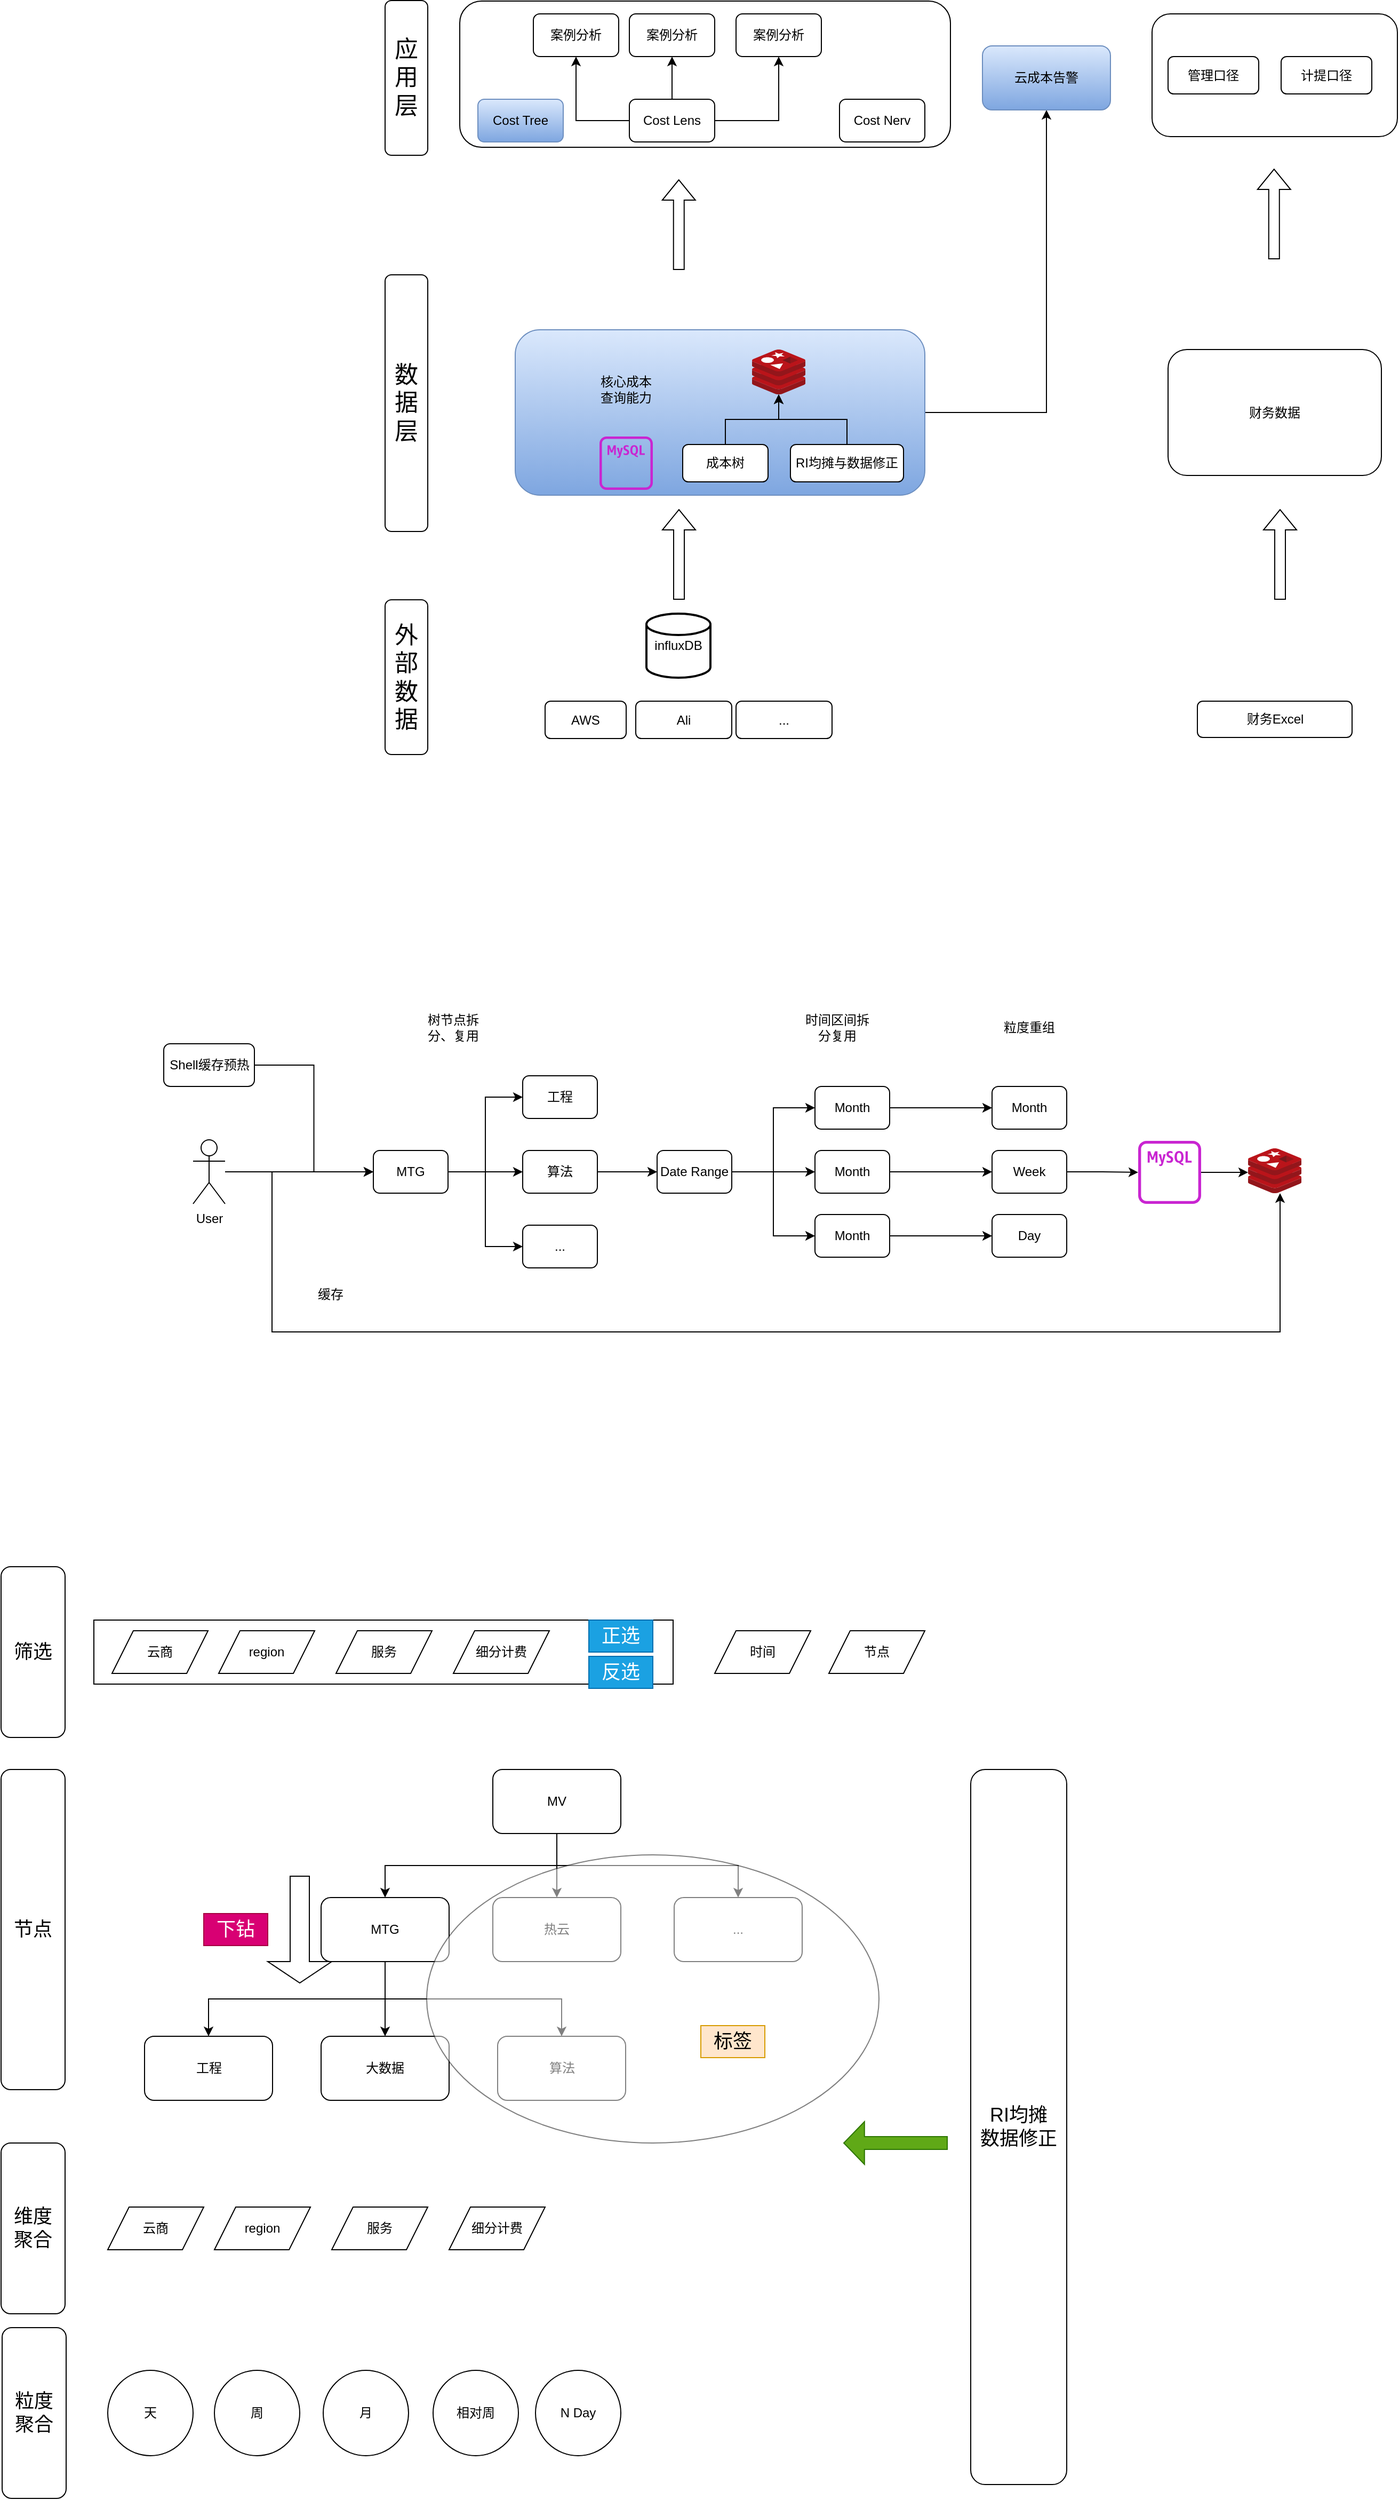 <mxfile version="23.1.6" type="github">
  <diagram name="第 1 页" id="QAJrKnAF4I0Qu2eBaVXO">
    <mxGraphModel dx="4014" dy="1747" grid="1" gridSize="10" guides="1" tooltips="1" connect="1" arrows="1" fold="1" page="1" pageScale="1" pageWidth="827" pageHeight="1169" math="0" shadow="0">
      <root>
        <mxCell id="0" />
        <mxCell id="1" parent="0" />
        <mxCell id="3Fw8Cve3jLayRroJCqeQ-4" value="AWS" style="rounded=1;whiteSpace=wrap;html=1;" parent="1" vertex="1">
          <mxGeometry x="440" y="839" width="76" height="35" as="geometry" />
        </mxCell>
        <mxCell id="3Fw8Cve3jLayRroJCqeQ-18" value="..." style="rounded=1;whiteSpace=wrap;html=1;" parent="1" vertex="1">
          <mxGeometry x="619" y="839" width="90" height="35" as="geometry" />
        </mxCell>
        <mxCell id="3Fw8Cve3jLayRroJCqeQ-33" value="外部数据" style="rounded=1;verticalAlign=middle;horizontal=1;whiteSpace=wrap;textDirection=ltr;align=center;labelBackgroundColor=default;fontSize=22;fontStyle=0" parent="1" vertex="1">
          <mxGeometry x="290" y="744" width="40" height="145" as="geometry" />
        </mxCell>
        <mxCell id="3Fw8Cve3jLayRroJCqeQ-34" value="数据层" style="rounded=1;verticalAlign=middle;horizontal=1;whiteSpace=wrap;textDirection=ltr;align=center;labelBackgroundColor=default;fontSize=22;fontStyle=0" parent="1" vertex="1">
          <mxGeometry x="290" y="439.5" width="40" height="240.5" as="geometry" />
        </mxCell>
        <mxCell id="3Fw8Cve3jLayRroJCqeQ-35" value="应用&#xa;层" style="rounded=1;verticalAlign=middle;horizontal=1;whiteSpace=wrap;textDirection=ltr;align=center;labelBackgroundColor=default;fontSize=22;fontStyle=0" parent="1" vertex="1">
          <mxGeometry x="290" y="182.5" width="40" height="145" as="geometry" />
        </mxCell>
        <mxCell id="I-QZHHA_4obMPeOX13xf-62" style="edgeStyle=orthogonalEdgeStyle;rounded=0;orthogonalLoop=1;jettySize=auto;html=1;entryX=0.5;entryY=1;entryDx=0;entryDy=0;" parent="1" source="-u_vqpkYlWYQU6NHMWpz-16" target="I-QZHHA_4obMPeOX13xf-61" edge="1">
          <mxGeometry relative="1" as="geometry" />
        </mxCell>
        <mxCell id="-u_vqpkYlWYQU6NHMWpz-16" value="" style="rounded=1;whiteSpace=wrap;html=1;fillColor=#dae8fc;gradientColor=#7ea6e0;strokeColor=#6c8ebf;" parent="1" vertex="1">
          <mxGeometry x="412" y="491" width="384" height="155" as="geometry" />
        </mxCell>
        <mxCell id="-u_vqpkYlWYQU6NHMWpz-17" value="" style="image;sketch=0;aspect=fixed;html=1;points=[];align=center;fontSize=12;image=img/lib/mscae/Cache_Redis_Product.svg;" parent="1" vertex="1">
          <mxGeometry x="634" y="509.5" width="50" height="42" as="geometry" />
        </mxCell>
        <mxCell id="-u_vqpkYlWYQU6NHMWpz-18" value="" style="sketch=0;outlineConnect=0;fontColor=#232F3E;gradientColor=none;fillColor=#C925D1;strokeColor=none;dashed=0;verticalLabelPosition=bottom;verticalAlign=top;align=center;html=1;fontSize=12;fontStyle=0;aspect=fixed;pointerEvents=1;shape=mxgraph.aws4.rds_mysql_instance_alt;" parent="1" vertex="1">
          <mxGeometry x="491" y="591" width="50" height="50" as="geometry" />
        </mxCell>
        <mxCell id="I-QZHHA_4obMPeOX13xf-67" value="" style="edgeStyle=orthogonalEdgeStyle;rounded=0;orthogonalLoop=1;jettySize=auto;html=1;" parent="1" source="-u_vqpkYlWYQU6NHMWpz-19" target="-u_vqpkYlWYQU6NHMWpz-17" edge="1">
          <mxGeometry relative="1" as="geometry" />
        </mxCell>
        <mxCell id="-u_vqpkYlWYQU6NHMWpz-19" value="成本树" style="rounded=1;whiteSpace=wrap;html=1;" parent="1" vertex="1">
          <mxGeometry x="569" y="598.5" width="80" height="35" as="geometry" />
        </mxCell>
        <mxCell id="-u_vqpkYlWYQU6NHMWpz-31" value="" style="shape=flexArrow;endArrow=classic;html=1;rounded=0;" parent="1" edge="1">
          <mxGeometry width="50" height="50" relative="1" as="geometry">
            <mxPoint x="565.5" y="744" as="sourcePoint" />
            <mxPoint x="565.5" y="659" as="targetPoint" />
          </mxGeometry>
        </mxCell>
        <mxCell id="-u_vqpkYlWYQU6NHMWpz-32" value="核心成本查询能力" style="text;html=1;align=center;verticalAlign=middle;whiteSpace=wrap;rounded=0;" parent="1" vertex="1">
          <mxGeometry x="486" y="532" width="60" height="30" as="geometry" />
        </mxCell>
        <mxCell id="-u_vqpkYlWYQU6NHMWpz-36" value="" style="rounded=1;whiteSpace=wrap;html=1;" parent="1" vertex="1">
          <mxGeometry x="360" y="183" width="460" height="137" as="geometry" />
        </mxCell>
        <mxCell id="-u_vqpkYlWYQU6NHMWpz-47" value="Cost Tree" style="rounded=1;whiteSpace=wrap;html=1;fillColor=#dae8fc;gradientColor=#7ea6e0;strokeColor=#6c8ebf;" parent="1" vertex="1">
          <mxGeometry x="377" y="275" width="80" height="40" as="geometry" />
        </mxCell>
        <mxCell id="-u_vqpkYlWYQU6NHMWpz-48" value="Cost Nerv" style="rounded=1;whiteSpace=wrap;html=1;" parent="1" vertex="1">
          <mxGeometry x="716" y="275" width="80" height="40" as="geometry" />
        </mxCell>
        <mxCell id="-u_vqpkYlWYQU6NHMWpz-49" style="edgeStyle=orthogonalEdgeStyle;rounded=0;orthogonalLoop=1;jettySize=auto;html=1;exitX=0;exitY=0.5;exitDx=0;exitDy=0;" parent="1" source="-u_vqpkYlWYQU6NHMWpz-52" target="-u_vqpkYlWYQU6NHMWpz-54" edge="1">
          <mxGeometry relative="1" as="geometry" />
        </mxCell>
        <mxCell id="-u_vqpkYlWYQU6NHMWpz-50" style="edgeStyle=orthogonalEdgeStyle;rounded=0;orthogonalLoop=1;jettySize=auto;html=1;entryX=0.5;entryY=1;entryDx=0;entryDy=0;" parent="1" source="-u_vqpkYlWYQU6NHMWpz-52" target="-u_vqpkYlWYQU6NHMWpz-55" edge="1">
          <mxGeometry relative="1" as="geometry" />
        </mxCell>
        <mxCell id="-u_vqpkYlWYQU6NHMWpz-51" style="edgeStyle=orthogonalEdgeStyle;rounded=0;orthogonalLoop=1;jettySize=auto;html=1;entryX=0.5;entryY=1;entryDx=0;entryDy=0;" parent="1" source="-u_vqpkYlWYQU6NHMWpz-52" target="-u_vqpkYlWYQU6NHMWpz-53" edge="1">
          <mxGeometry relative="1" as="geometry" />
        </mxCell>
        <mxCell id="-u_vqpkYlWYQU6NHMWpz-52" value="Cost Lens" style="rounded=1;whiteSpace=wrap;html=1;" parent="1" vertex="1">
          <mxGeometry x="519" y="275" width="80" height="40" as="geometry" />
        </mxCell>
        <mxCell id="-u_vqpkYlWYQU6NHMWpz-53" value="案例分析" style="rounded=1;whiteSpace=wrap;html=1;" parent="1" vertex="1">
          <mxGeometry x="519" y="195" width="80" height="40" as="geometry" />
        </mxCell>
        <mxCell id="-u_vqpkYlWYQU6NHMWpz-54" value="案例分析" style="rounded=1;whiteSpace=wrap;html=1;" parent="1" vertex="1">
          <mxGeometry x="429" y="195" width="80" height="40" as="geometry" />
        </mxCell>
        <mxCell id="-u_vqpkYlWYQU6NHMWpz-55" value="案例分析" style="rounded=1;whiteSpace=wrap;html=1;" parent="1" vertex="1">
          <mxGeometry x="619" y="195" width="80" height="40" as="geometry" />
        </mxCell>
        <mxCell id="-u_vqpkYlWYQU6NHMWpz-56" value="财务Excel" style="rounded=1;whiteSpace=wrap;html=1;" parent="1" vertex="1">
          <mxGeometry x="1051.5" y="839" width="145" height="34" as="geometry" />
        </mxCell>
        <mxCell id="-u_vqpkYlWYQU6NHMWpz-57" value="财务数据" style="rounded=1;whiteSpace=wrap;html=1;" parent="1" vertex="1">
          <mxGeometry x="1024" y="509.5" width="200" height="118" as="geometry" />
        </mxCell>
        <mxCell id="-u_vqpkYlWYQU6NHMWpz-62" value="" style="shape=flexArrow;endArrow=classic;html=1;rounded=0;" parent="1" edge="1">
          <mxGeometry width="50" height="50" relative="1" as="geometry">
            <mxPoint x="1129" y="744" as="sourcePoint" />
            <mxPoint x="1129" y="659" as="targetPoint" />
          </mxGeometry>
        </mxCell>
        <mxCell id="-u_vqpkYlWYQU6NHMWpz-63" value="" style="rounded=1;whiteSpace=wrap;html=1;" parent="1" vertex="1">
          <mxGeometry x="1009" y="195" width="230" height="115" as="geometry" />
        </mxCell>
        <mxCell id="-u_vqpkYlWYQU6NHMWpz-64" value="" style="shape=flexArrow;endArrow=classic;html=1;rounded=0;" parent="1" edge="1">
          <mxGeometry width="50" height="50" relative="1" as="geometry">
            <mxPoint x="565.37" y="435" as="sourcePoint" />
            <mxPoint x="565.37" y="350" as="targetPoint" />
          </mxGeometry>
        </mxCell>
        <mxCell id="-u_vqpkYlWYQU6NHMWpz-65" value="" style="shape=flexArrow;endArrow=classic;html=1;rounded=0;" parent="1" edge="1">
          <mxGeometry width="50" height="50" relative="1" as="geometry">
            <mxPoint x="1123.38" y="425" as="sourcePoint" />
            <mxPoint x="1123.38" y="340" as="targetPoint" />
          </mxGeometry>
        </mxCell>
        <mxCell id="-u_vqpkYlWYQU6NHMWpz-66" value="管理口径" style="rounded=1;whiteSpace=wrap;html=1;" parent="1" vertex="1">
          <mxGeometry x="1024" y="235" width="85" height="35" as="geometry" />
        </mxCell>
        <mxCell id="-u_vqpkYlWYQU6NHMWpz-67" value="计提口径" style="rounded=1;whiteSpace=wrap;html=1;" parent="1" vertex="1">
          <mxGeometry x="1130" y="235" width="85" height="35" as="geometry" />
        </mxCell>
        <mxCell id="iMXLZTIKomu4NbF48HK7-7" style="edgeStyle=orthogonalEdgeStyle;rounded=0;orthogonalLoop=1;jettySize=auto;html=1;entryX=0;entryY=0.5;entryDx=0;entryDy=0;" parent="1" source="iMXLZTIKomu4NbF48HK7-1" target="iMXLZTIKomu4NbF48HK7-4" edge="1">
          <mxGeometry relative="1" as="geometry" />
        </mxCell>
        <mxCell id="iMXLZTIKomu4NbF48HK7-8" style="edgeStyle=orthogonalEdgeStyle;rounded=0;orthogonalLoop=1;jettySize=auto;html=1;entryX=0;entryY=0.5;entryDx=0;entryDy=0;" parent="1" source="iMXLZTIKomu4NbF48HK7-1" target="iMXLZTIKomu4NbF48HK7-2" edge="1">
          <mxGeometry relative="1" as="geometry" />
        </mxCell>
        <mxCell id="iMXLZTIKomu4NbF48HK7-9" style="edgeStyle=orthogonalEdgeStyle;rounded=0;orthogonalLoop=1;jettySize=auto;html=1;entryX=0;entryY=0.5;entryDx=0;entryDy=0;" parent="1" source="iMXLZTIKomu4NbF48HK7-1" target="iMXLZTIKomu4NbF48HK7-3" edge="1">
          <mxGeometry relative="1" as="geometry" />
        </mxCell>
        <mxCell id="iMXLZTIKomu4NbF48HK7-1" value="MTG" style="rounded=1;whiteSpace=wrap;html=1;" parent="1" vertex="1">
          <mxGeometry x="279" y="1260" width="70" height="40" as="geometry" />
        </mxCell>
        <mxCell id="iMXLZTIKomu4NbF48HK7-13" style="edgeStyle=orthogonalEdgeStyle;rounded=0;orthogonalLoop=1;jettySize=auto;html=1;entryX=0;entryY=0.5;entryDx=0;entryDy=0;" parent="1" source="iMXLZTIKomu4NbF48HK7-2" target="iMXLZTIKomu4NbF48HK7-12" edge="1">
          <mxGeometry relative="1" as="geometry" />
        </mxCell>
        <mxCell id="iMXLZTIKomu4NbF48HK7-2" value="算法" style="rounded=1;whiteSpace=wrap;html=1;" parent="1" vertex="1">
          <mxGeometry x="419" y="1260" width="70" height="40" as="geometry" />
        </mxCell>
        <mxCell id="iMXLZTIKomu4NbF48HK7-3" value="..." style="rounded=1;whiteSpace=wrap;html=1;" parent="1" vertex="1">
          <mxGeometry x="419" y="1330" width="70" height="40" as="geometry" />
        </mxCell>
        <mxCell id="iMXLZTIKomu4NbF48HK7-4" value="工程" style="rounded=1;whiteSpace=wrap;html=1;" parent="1" vertex="1">
          <mxGeometry x="419" y="1190" width="70" height="40" as="geometry" />
        </mxCell>
        <mxCell id="iMXLZTIKomu4NbF48HK7-10" value="树节点拆分、复用" style="text;html=1;align=center;verticalAlign=middle;whiteSpace=wrap;rounded=0;" parent="1" vertex="1">
          <mxGeometry x="319" y="1130" width="70" height="30" as="geometry" />
        </mxCell>
        <mxCell id="iMXLZTIKomu4NbF48HK7-17" style="edgeStyle=orthogonalEdgeStyle;rounded=0;orthogonalLoop=1;jettySize=auto;html=1;" parent="1" source="iMXLZTIKomu4NbF48HK7-12" target="iMXLZTIKomu4NbF48HK7-14" edge="1">
          <mxGeometry relative="1" as="geometry" />
        </mxCell>
        <mxCell id="iMXLZTIKomu4NbF48HK7-18" style="edgeStyle=orthogonalEdgeStyle;rounded=0;orthogonalLoop=1;jettySize=auto;html=1;entryX=0;entryY=0.5;entryDx=0;entryDy=0;" parent="1" source="iMXLZTIKomu4NbF48HK7-12" target="iMXLZTIKomu4NbF48HK7-16" edge="1">
          <mxGeometry relative="1" as="geometry" />
        </mxCell>
        <mxCell id="iMXLZTIKomu4NbF48HK7-19" style="edgeStyle=orthogonalEdgeStyle;rounded=0;orthogonalLoop=1;jettySize=auto;html=1;entryX=0;entryY=0.5;entryDx=0;entryDy=0;" parent="1" source="iMXLZTIKomu4NbF48HK7-12" target="iMXLZTIKomu4NbF48HK7-15" edge="1">
          <mxGeometry relative="1" as="geometry" />
        </mxCell>
        <mxCell id="iMXLZTIKomu4NbF48HK7-12" value="Date Range" style="rounded=1;whiteSpace=wrap;html=1;" parent="1" vertex="1">
          <mxGeometry x="545" y="1260" width="70" height="40" as="geometry" />
        </mxCell>
        <mxCell id="iMXLZTIKomu4NbF48HK7-30" style="edgeStyle=orthogonalEdgeStyle;rounded=0;orthogonalLoop=1;jettySize=auto;html=1;entryX=0;entryY=0.5;entryDx=0;entryDy=0;" parent="1" source="iMXLZTIKomu4NbF48HK7-14" target="iMXLZTIKomu4NbF48HK7-24" edge="1">
          <mxGeometry relative="1" as="geometry" />
        </mxCell>
        <mxCell id="iMXLZTIKomu4NbF48HK7-14" value="Month" style="rounded=1;whiteSpace=wrap;html=1;" parent="1" vertex="1">
          <mxGeometry x="693" y="1260" width="70" height="40" as="geometry" />
        </mxCell>
        <mxCell id="iMXLZTIKomu4NbF48HK7-31" style="edgeStyle=orthogonalEdgeStyle;rounded=0;orthogonalLoop=1;jettySize=auto;html=1;entryX=0;entryY=0.5;entryDx=0;entryDy=0;" parent="1" source="iMXLZTIKomu4NbF48HK7-15" target="iMXLZTIKomu4NbF48HK7-23" edge="1">
          <mxGeometry relative="1" as="geometry" />
        </mxCell>
        <mxCell id="iMXLZTIKomu4NbF48HK7-15" value="Month" style="rounded=1;whiteSpace=wrap;html=1;" parent="1" vertex="1">
          <mxGeometry x="693" y="1320" width="70" height="40" as="geometry" />
        </mxCell>
        <mxCell id="iMXLZTIKomu4NbF48HK7-29" style="edgeStyle=orthogonalEdgeStyle;rounded=0;orthogonalLoop=1;jettySize=auto;html=1;entryX=0;entryY=0.5;entryDx=0;entryDy=0;" parent="1" source="iMXLZTIKomu4NbF48HK7-16" target="iMXLZTIKomu4NbF48HK7-25" edge="1">
          <mxGeometry relative="1" as="geometry" />
        </mxCell>
        <mxCell id="iMXLZTIKomu4NbF48HK7-16" value="Month" style="rounded=1;whiteSpace=wrap;html=1;" parent="1" vertex="1">
          <mxGeometry x="693" y="1200" width="70" height="40" as="geometry" />
        </mxCell>
        <mxCell id="iMXLZTIKomu4NbF48HK7-20" value="时间区间拆分复用" style="text;html=1;align=center;verticalAlign=middle;whiteSpace=wrap;rounded=0;" parent="1" vertex="1">
          <mxGeometry x="679" y="1130" width="70" height="30" as="geometry" />
        </mxCell>
        <mxCell id="iMXLZTIKomu4NbF48HK7-22" value="粒度重组" style="text;html=1;align=center;verticalAlign=middle;whiteSpace=wrap;rounded=0;" parent="1" vertex="1">
          <mxGeometry x="859" y="1130" width="70" height="30" as="geometry" />
        </mxCell>
        <mxCell id="iMXLZTIKomu4NbF48HK7-23" value="Day" style="rounded=1;whiteSpace=wrap;html=1;" parent="1" vertex="1">
          <mxGeometry x="859" y="1320" width="70" height="40" as="geometry" />
        </mxCell>
        <mxCell id="iMXLZTIKomu4NbF48HK7-44" style="edgeStyle=orthogonalEdgeStyle;rounded=0;orthogonalLoop=1;jettySize=auto;html=1;" parent="1" source="iMXLZTIKomu4NbF48HK7-24" target="iMXLZTIKomu4NbF48HK7-43" edge="1">
          <mxGeometry relative="1" as="geometry" />
        </mxCell>
        <mxCell id="iMXLZTIKomu4NbF48HK7-24" value="Week" style="rounded=1;whiteSpace=wrap;html=1;" parent="1" vertex="1">
          <mxGeometry x="859" y="1260" width="70" height="40" as="geometry" />
        </mxCell>
        <mxCell id="iMXLZTIKomu4NbF48HK7-25" value="Month" style="rounded=1;whiteSpace=wrap;html=1;" parent="1" vertex="1">
          <mxGeometry x="859" y="1200" width="70" height="40" as="geometry" />
        </mxCell>
        <mxCell id="iMXLZTIKomu4NbF48HK7-40" style="edgeStyle=orthogonalEdgeStyle;rounded=0;orthogonalLoop=1;jettySize=auto;html=1;entryX=0;entryY=0.5;entryDx=0;entryDy=0;" parent="1" source="iMXLZTIKomu4NbF48HK7-39" target="iMXLZTIKomu4NbF48HK7-1" edge="1">
          <mxGeometry relative="1" as="geometry" />
        </mxCell>
        <mxCell id="iMXLZTIKomu4NbF48HK7-47" style="edgeStyle=orthogonalEdgeStyle;rounded=0;orthogonalLoop=1;jettySize=auto;html=1;entryX=0.6;entryY=1;entryDx=0;entryDy=0;entryPerimeter=0;" parent="1" source="iMXLZTIKomu4NbF48HK7-39" target="iMXLZTIKomu4NbF48HK7-45" edge="1">
          <mxGeometry relative="1" as="geometry">
            <mxPoint x="1129" y="1480" as="targetPoint" />
            <Array as="points">
              <mxPoint x="184" y="1430" />
              <mxPoint x="1129" y="1430" />
            </Array>
          </mxGeometry>
        </mxCell>
        <mxCell id="iMXLZTIKomu4NbF48HK7-39" value="User&lt;div&gt;&lt;br/&gt;&lt;/div&gt;" style="shape=umlActor;verticalLabelPosition=bottom;verticalAlign=top;html=1;outlineConnect=0;" parent="1" vertex="1">
          <mxGeometry x="110" y="1250" width="30" height="60" as="geometry" />
        </mxCell>
        <mxCell id="iMXLZTIKomu4NbF48HK7-42" value="缓存" style="text;html=1;align=center;verticalAlign=middle;whiteSpace=wrap;rounded=0;" parent="1" vertex="1">
          <mxGeometry x="209" y="1380" width="60" height="30" as="geometry" />
        </mxCell>
        <mxCell id="iMXLZTIKomu4NbF48HK7-43" value="" style="sketch=0;outlineConnect=0;fontColor=#232F3E;gradientColor=none;fillColor=#C925D1;strokeColor=none;dashed=0;verticalLabelPosition=bottom;verticalAlign=top;align=center;html=1;fontSize=12;fontStyle=0;aspect=fixed;pointerEvents=1;shape=mxgraph.aws4.rds_mysql_instance_alt;" parent="1" vertex="1">
          <mxGeometry x="996" y="1251" width="59" height="59" as="geometry" />
        </mxCell>
        <mxCell id="iMXLZTIKomu4NbF48HK7-45" value="" style="image;sketch=0;aspect=fixed;html=1;points=[];align=center;fontSize=12;image=img/lib/mscae/Cache_Redis_Product.svg;" parent="1" vertex="1">
          <mxGeometry x="1099" y="1258" width="50" height="42" as="geometry" />
        </mxCell>
        <mxCell id="iMXLZTIKomu4NbF48HK7-46" style="edgeStyle=orthogonalEdgeStyle;rounded=0;orthogonalLoop=1;jettySize=auto;html=1;entryX=0;entryY=0.536;entryDx=0;entryDy=0;entryPerimeter=0;" parent="1" source="iMXLZTIKomu4NbF48HK7-43" target="iMXLZTIKomu4NbF48HK7-45" edge="1">
          <mxGeometry relative="1" as="geometry" />
        </mxCell>
        <mxCell id="iMXLZTIKomu4NbF48HK7-49" style="edgeStyle=orthogonalEdgeStyle;rounded=0;orthogonalLoop=1;jettySize=auto;html=1;entryX=0;entryY=0.5;entryDx=0;entryDy=0;" parent="1" source="iMXLZTIKomu4NbF48HK7-48" target="iMXLZTIKomu4NbF48HK7-1" edge="1">
          <mxGeometry relative="1" as="geometry" />
        </mxCell>
        <mxCell id="iMXLZTIKomu4NbF48HK7-48" value="Shell缓存预热" style="rounded=1;whiteSpace=wrap;html=1;" parent="1" vertex="1">
          <mxGeometry x="82.5" y="1160" width="85" height="40" as="geometry" />
        </mxCell>
        <mxCell id="I-QZHHA_4obMPeOX13xf-10" style="edgeStyle=orthogonalEdgeStyle;rounded=0;orthogonalLoop=1;jettySize=auto;html=1;exitX=0.5;exitY=1;exitDx=0;exitDy=0;" parent="1" source="I-QZHHA_4obMPeOX13xf-1" target="I-QZHHA_4obMPeOX13xf-2" edge="1">
          <mxGeometry relative="1" as="geometry" />
        </mxCell>
        <mxCell id="I-QZHHA_4obMPeOX13xf-11" style="edgeStyle=orthogonalEdgeStyle;rounded=0;orthogonalLoop=1;jettySize=auto;html=1;entryX=0.5;entryY=0;entryDx=0;entryDy=0;" parent="1" source="I-QZHHA_4obMPeOX13xf-1" target="I-QZHHA_4obMPeOX13xf-3" edge="1">
          <mxGeometry relative="1" as="geometry" />
        </mxCell>
        <mxCell id="I-QZHHA_4obMPeOX13xf-12" style="edgeStyle=orthogonalEdgeStyle;rounded=0;orthogonalLoop=1;jettySize=auto;html=1;entryX=0.5;entryY=0;entryDx=0;entryDy=0;exitX=0.5;exitY=1;exitDx=0;exitDy=0;" parent="1" source="I-QZHHA_4obMPeOX13xf-1" target="I-QZHHA_4obMPeOX13xf-4" edge="1">
          <mxGeometry relative="1" as="geometry" />
        </mxCell>
        <mxCell id="I-QZHHA_4obMPeOX13xf-1" value="MV" style="rounded=1;whiteSpace=wrap;html=1;" parent="1" vertex="1">
          <mxGeometry x="391" y="1840" width="120" height="60" as="geometry" />
        </mxCell>
        <mxCell id="I-QZHHA_4obMPeOX13xf-13" style="edgeStyle=orthogonalEdgeStyle;rounded=0;orthogonalLoop=1;jettySize=auto;html=1;entryX=0.5;entryY=0;entryDx=0;entryDy=0;" parent="1" source="I-QZHHA_4obMPeOX13xf-2" target="I-QZHHA_4obMPeOX13xf-6" edge="1">
          <mxGeometry relative="1" as="geometry" />
        </mxCell>
        <mxCell id="I-QZHHA_4obMPeOX13xf-14" style="edgeStyle=orthogonalEdgeStyle;rounded=0;orthogonalLoop=1;jettySize=auto;html=1;entryX=0.5;entryY=0;entryDx=0;entryDy=0;exitX=0.5;exitY=1;exitDx=0;exitDy=0;" parent="1" source="I-QZHHA_4obMPeOX13xf-2" target="I-QZHHA_4obMPeOX13xf-5" edge="1">
          <mxGeometry relative="1" as="geometry" />
        </mxCell>
        <mxCell id="I-QZHHA_4obMPeOX13xf-15" style="edgeStyle=orthogonalEdgeStyle;rounded=0;orthogonalLoop=1;jettySize=auto;html=1;entryX=0.5;entryY=0;entryDx=0;entryDy=0;exitX=0.5;exitY=1;exitDx=0;exitDy=0;" parent="1" source="I-QZHHA_4obMPeOX13xf-2" target="I-QZHHA_4obMPeOX13xf-7" edge="1">
          <mxGeometry relative="1" as="geometry" />
        </mxCell>
        <mxCell id="I-QZHHA_4obMPeOX13xf-2" value="MTG" style="rounded=1;whiteSpace=wrap;html=1;" parent="1" vertex="1">
          <mxGeometry x="230" y="1960" width="120" height="60" as="geometry" />
        </mxCell>
        <mxCell id="I-QZHHA_4obMPeOX13xf-3" value="热云" style="rounded=1;whiteSpace=wrap;html=1;" parent="1" vertex="1">
          <mxGeometry x="391" y="1960" width="120" height="60" as="geometry" />
        </mxCell>
        <mxCell id="I-QZHHA_4obMPeOX13xf-4" value="..." style="rounded=1;whiteSpace=wrap;html=1;" parent="1" vertex="1">
          <mxGeometry x="561" y="1960" width="120" height="60" as="geometry" />
        </mxCell>
        <mxCell id="I-QZHHA_4obMPeOX13xf-5" value="工程" style="rounded=1;whiteSpace=wrap;html=1;" parent="1" vertex="1">
          <mxGeometry x="64.5" y="2090" width="120" height="60" as="geometry" />
        </mxCell>
        <mxCell id="I-QZHHA_4obMPeOX13xf-6" value="大数据" style="rounded=1;whiteSpace=wrap;html=1;" parent="1" vertex="1">
          <mxGeometry x="230" y="2090" width="120" height="60" as="geometry" />
        </mxCell>
        <mxCell id="I-QZHHA_4obMPeOX13xf-7" value="算法" style="rounded=1;whiteSpace=wrap;html=1;" parent="1" vertex="1">
          <mxGeometry x="395.5" y="2090" width="120" height="60" as="geometry" />
        </mxCell>
        <mxCell id="I-QZHHA_4obMPeOX13xf-16" value="" style="ellipse;whiteSpace=wrap;html=1;opacity=50;" parent="1" vertex="1">
          <mxGeometry x="329" y="1920" width="424" height="270" as="geometry" />
        </mxCell>
        <mxCell id="I-QZHHA_4obMPeOX13xf-19" value="服务" style="shape=parallelogram;perimeter=parallelogramPerimeter;whiteSpace=wrap;html=1;fixedSize=1;" parent="1" vertex="1">
          <mxGeometry x="240" y="2250" width="90" height="40" as="geometry" />
        </mxCell>
        <mxCell id="I-QZHHA_4obMPeOX13xf-21" value="&lt;font style=&quot;font-size: 18px;&quot;&gt;节点&lt;/font&gt;" style="rounded=1;whiteSpace=wrap;html=1;" parent="1" vertex="1">
          <mxGeometry x="-70" y="1840" width="60" height="300" as="geometry" />
        </mxCell>
        <mxCell id="I-QZHHA_4obMPeOX13xf-22" value="&lt;font style=&quot;font-size: 18px;&quot;&gt;标签&lt;/font&gt;" style="text;html=1;align=center;verticalAlign=middle;whiteSpace=wrap;rounded=0;fillColor=#ffe6cc;strokeColor=#d79b00;" parent="1" vertex="1">
          <mxGeometry x="586" y="2080" width="60" height="30" as="geometry" />
        </mxCell>
        <mxCell id="I-QZHHA_4obMPeOX13xf-23" value="&lt;font style=&quot;font-size: 18px;&quot;&gt;下钻&lt;/font&gt;" style="text;html=1;align=center;verticalAlign=middle;whiteSpace=wrap;rounded=0;fillColor=#d80073;strokeColor=#A50040;fontColor=#ffffff;" parent="1" vertex="1">
          <mxGeometry x="120" y="1975" width="60" height="30" as="geometry" />
        </mxCell>
        <mxCell id="I-QZHHA_4obMPeOX13xf-24" value="" style="shape=singleArrow;direction=south;whiteSpace=wrap;html=1;" parent="1" vertex="1">
          <mxGeometry x="180" y="1940" width="60" height="100" as="geometry" />
        </mxCell>
        <mxCell id="I-QZHHA_4obMPeOX13xf-25" value="&lt;span style=&quot;font-size: 18px;&quot;&gt;维度&lt;br&gt;聚合&lt;br&gt;&lt;/span&gt;" style="rounded=1;whiteSpace=wrap;html=1;" parent="1" vertex="1">
          <mxGeometry x="-70" y="2190" width="60" height="160" as="geometry" />
        </mxCell>
        <mxCell id="I-QZHHA_4obMPeOX13xf-28" value="云商" style="shape=parallelogram;perimeter=parallelogramPerimeter;whiteSpace=wrap;html=1;fixedSize=1;" parent="1" vertex="1">
          <mxGeometry x="30" y="2250" width="90" height="40" as="geometry" />
        </mxCell>
        <mxCell id="I-QZHHA_4obMPeOX13xf-29" value="细分计费" style="shape=parallelogram;perimeter=parallelogramPerimeter;whiteSpace=wrap;html=1;fixedSize=1;" parent="1" vertex="1">
          <mxGeometry x="350" y="2250" width="90" height="40" as="geometry" />
        </mxCell>
        <mxCell id="I-QZHHA_4obMPeOX13xf-30" value="region" style="shape=parallelogram;perimeter=parallelogramPerimeter;whiteSpace=wrap;html=1;fixedSize=1;" parent="1" vertex="1">
          <mxGeometry x="130" y="2250" width="90" height="40" as="geometry" />
        </mxCell>
        <mxCell id="I-QZHHA_4obMPeOX13xf-32" value="&lt;span style=&quot;font-size: 18px;&quot;&gt;粒度&lt;br&gt;聚合&lt;br&gt;&lt;/span&gt;" style="rounded=1;whiteSpace=wrap;html=1;" parent="1" vertex="1">
          <mxGeometry x="-69" y="2363" width="60" height="160" as="geometry" />
        </mxCell>
        <mxCell id="I-QZHHA_4obMPeOX13xf-36" value="天" style="ellipse;whiteSpace=wrap;html=1;aspect=fixed;" parent="1" vertex="1">
          <mxGeometry x="30" y="2403" width="80" height="80" as="geometry" />
        </mxCell>
        <mxCell id="I-QZHHA_4obMPeOX13xf-37" value="周" style="ellipse;whiteSpace=wrap;html=1;aspect=fixed;" parent="1" vertex="1">
          <mxGeometry x="130" y="2403" width="80" height="80" as="geometry" />
        </mxCell>
        <mxCell id="I-QZHHA_4obMPeOX13xf-38" value="相对周" style="ellipse;whiteSpace=wrap;html=1;aspect=fixed;" parent="1" vertex="1">
          <mxGeometry x="335" y="2403" width="80" height="80" as="geometry" />
        </mxCell>
        <mxCell id="I-QZHHA_4obMPeOX13xf-39" value="月" style="ellipse;whiteSpace=wrap;html=1;aspect=fixed;" parent="1" vertex="1">
          <mxGeometry x="232" y="2403" width="80" height="80" as="geometry" />
        </mxCell>
        <mxCell id="I-QZHHA_4obMPeOX13xf-40" value="N Day" style="ellipse;whiteSpace=wrap;html=1;aspect=fixed;" parent="1" vertex="1">
          <mxGeometry x="431" y="2403" width="80" height="80" as="geometry" />
        </mxCell>
        <mxCell id="I-QZHHA_4obMPeOX13xf-43" value="&lt;font style=&quot;font-size: 18px;&quot;&gt;RI均摊&lt;br&gt;数据修正&lt;br&gt;&lt;/font&gt;" style="rounded=1;whiteSpace=wrap;html=1;" parent="1" vertex="1">
          <mxGeometry x="839" y="1840" width="90" height="670" as="geometry" />
        </mxCell>
        <mxCell id="I-QZHHA_4obMPeOX13xf-45" value="" style="shape=singleArrow;direction=west;whiteSpace=wrap;html=1;fillColor=#60a917;fontColor=#ffffff;strokeColor=#2D7600;" parent="1" vertex="1">
          <mxGeometry x="720" y="2170" width="97" height="40" as="geometry" />
        </mxCell>
        <mxCell id="I-QZHHA_4obMPeOX13xf-46" value="&lt;span style=&quot;font-size: 18px;&quot;&gt;筛选&lt;br&gt;&lt;/span&gt;" style="rounded=1;whiteSpace=wrap;html=1;" parent="1" vertex="1">
          <mxGeometry x="-70" y="1650" width="60" height="160" as="geometry" />
        </mxCell>
        <mxCell id="I-QZHHA_4obMPeOX13xf-52" value="" style="rounded=0;whiteSpace=wrap;html=1;" parent="1" vertex="1">
          <mxGeometry x="17" y="1700" width="543" height="60" as="geometry" />
        </mxCell>
        <mxCell id="I-QZHHA_4obMPeOX13xf-48" value="服务" style="shape=parallelogram;perimeter=parallelogramPerimeter;whiteSpace=wrap;html=1;fixedSize=1;" parent="1" vertex="1">
          <mxGeometry x="244" y="1710" width="90" height="40" as="geometry" />
        </mxCell>
        <mxCell id="I-QZHHA_4obMPeOX13xf-49" value="云商" style="shape=parallelogram;perimeter=parallelogramPerimeter;whiteSpace=wrap;html=1;fixedSize=1;" parent="1" vertex="1">
          <mxGeometry x="34" y="1710" width="90" height="40" as="geometry" />
        </mxCell>
        <mxCell id="I-QZHHA_4obMPeOX13xf-50" value="细分计费" style="shape=parallelogram;perimeter=parallelogramPerimeter;whiteSpace=wrap;html=1;fixedSize=1;" parent="1" vertex="1">
          <mxGeometry x="354" y="1710" width="90" height="40" as="geometry" />
        </mxCell>
        <mxCell id="I-QZHHA_4obMPeOX13xf-51" value="region" style="shape=parallelogram;perimeter=parallelogramPerimeter;whiteSpace=wrap;html=1;fixedSize=1;" parent="1" vertex="1">
          <mxGeometry x="134" y="1710" width="90" height="40" as="geometry" />
        </mxCell>
        <mxCell id="I-QZHHA_4obMPeOX13xf-53" value="&lt;font style=&quot;font-size: 18px;&quot;&gt;正选&lt;/font&gt;" style="text;html=1;align=center;verticalAlign=middle;whiteSpace=wrap;rounded=0;fillColor=#1ba1e2;strokeColor=#006EAF;fontColor=#ffffff;" parent="1" vertex="1">
          <mxGeometry x="481" y="1700" width="60" height="30" as="geometry" />
        </mxCell>
        <mxCell id="I-QZHHA_4obMPeOX13xf-54" value="&lt;font style=&quot;font-size: 18px;&quot;&gt;反选&lt;/font&gt;" style="text;html=1;align=center;verticalAlign=middle;whiteSpace=wrap;rounded=0;fillColor=#1ba1e2;strokeColor=#006EAF;fontColor=#ffffff;" parent="1" vertex="1">
          <mxGeometry x="481" y="1734" width="60" height="30" as="geometry" />
        </mxCell>
        <mxCell id="I-QZHHA_4obMPeOX13xf-56" value="时间" style="shape=parallelogram;perimeter=parallelogramPerimeter;whiteSpace=wrap;html=1;fixedSize=1;" parent="1" vertex="1">
          <mxGeometry x="599" y="1710" width="90" height="40" as="geometry" />
        </mxCell>
        <mxCell id="I-QZHHA_4obMPeOX13xf-57" value="节点" style="shape=parallelogram;perimeter=parallelogramPerimeter;whiteSpace=wrap;html=1;fixedSize=1;" parent="1" vertex="1">
          <mxGeometry x="706" y="1710" width="90" height="40" as="geometry" />
        </mxCell>
        <mxCell id="I-QZHHA_4obMPeOX13xf-59" value="influxDB" style="strokeWidth=2;html=1;shape=mxgraph.flowchart.database;whiteSpace=wrap;" parent="1" vertex="1">
          <mxGeometry x="535" y="757" width="60" height="60" as="geometry" />
        </mxCell>
        <mxCell id="3Fw8Cve3jLayRroJCqeQ-5" value="Ali" style="rounded=1;whiteSpace=wrap;html=1;" parent="1" vertex="1">
          <mxGeometry x="525" y="839" width="90" height="35" as="geometry" />
        </mxCell>
        <mxCell id="I-QZHHA_4obMPeOX13xf-61" value="云成本告警" style="rounded=1;whiteSpace=wrap;html=1;fillColor=#dae8fc;gradientColor=#7ea6e0;strokeColor=#6c8ebf;" parent="1" vertex="1">
          <mxGeometry x="850" y="225" width="120" height="60" as="geometry" />
        </mxCell>
        <mxCell id="I-QZHHA_4obMPeOX13xf-68" value="" style="edgeStyle=orthogonalEdgeStyle;rounded=0;orthogonalLoop=1;jettySize=auto;html=1;" parent="1" source="I-QZHHA_4obMPeOX13xf-65" target="-u_vqpkYlWYQU6NHMWpz-17" edge="1">
          <mxGeometry relative="1" as="geometry" />
        </mxCell>
        <mxCell id="I-QZHHA_4obMPeOX13xf-65" value="RI均摊与数据修正" style="rounded=1;whiteSpace=wrap;html=1;" parent="1" vertex="1">
          <mxGeometry x="670" y="598.5" width="106" height="35" as="geometry" />
        </mxCell>
      </root>
    </mxGraphModel>
  </diagram>
</mxfile>
